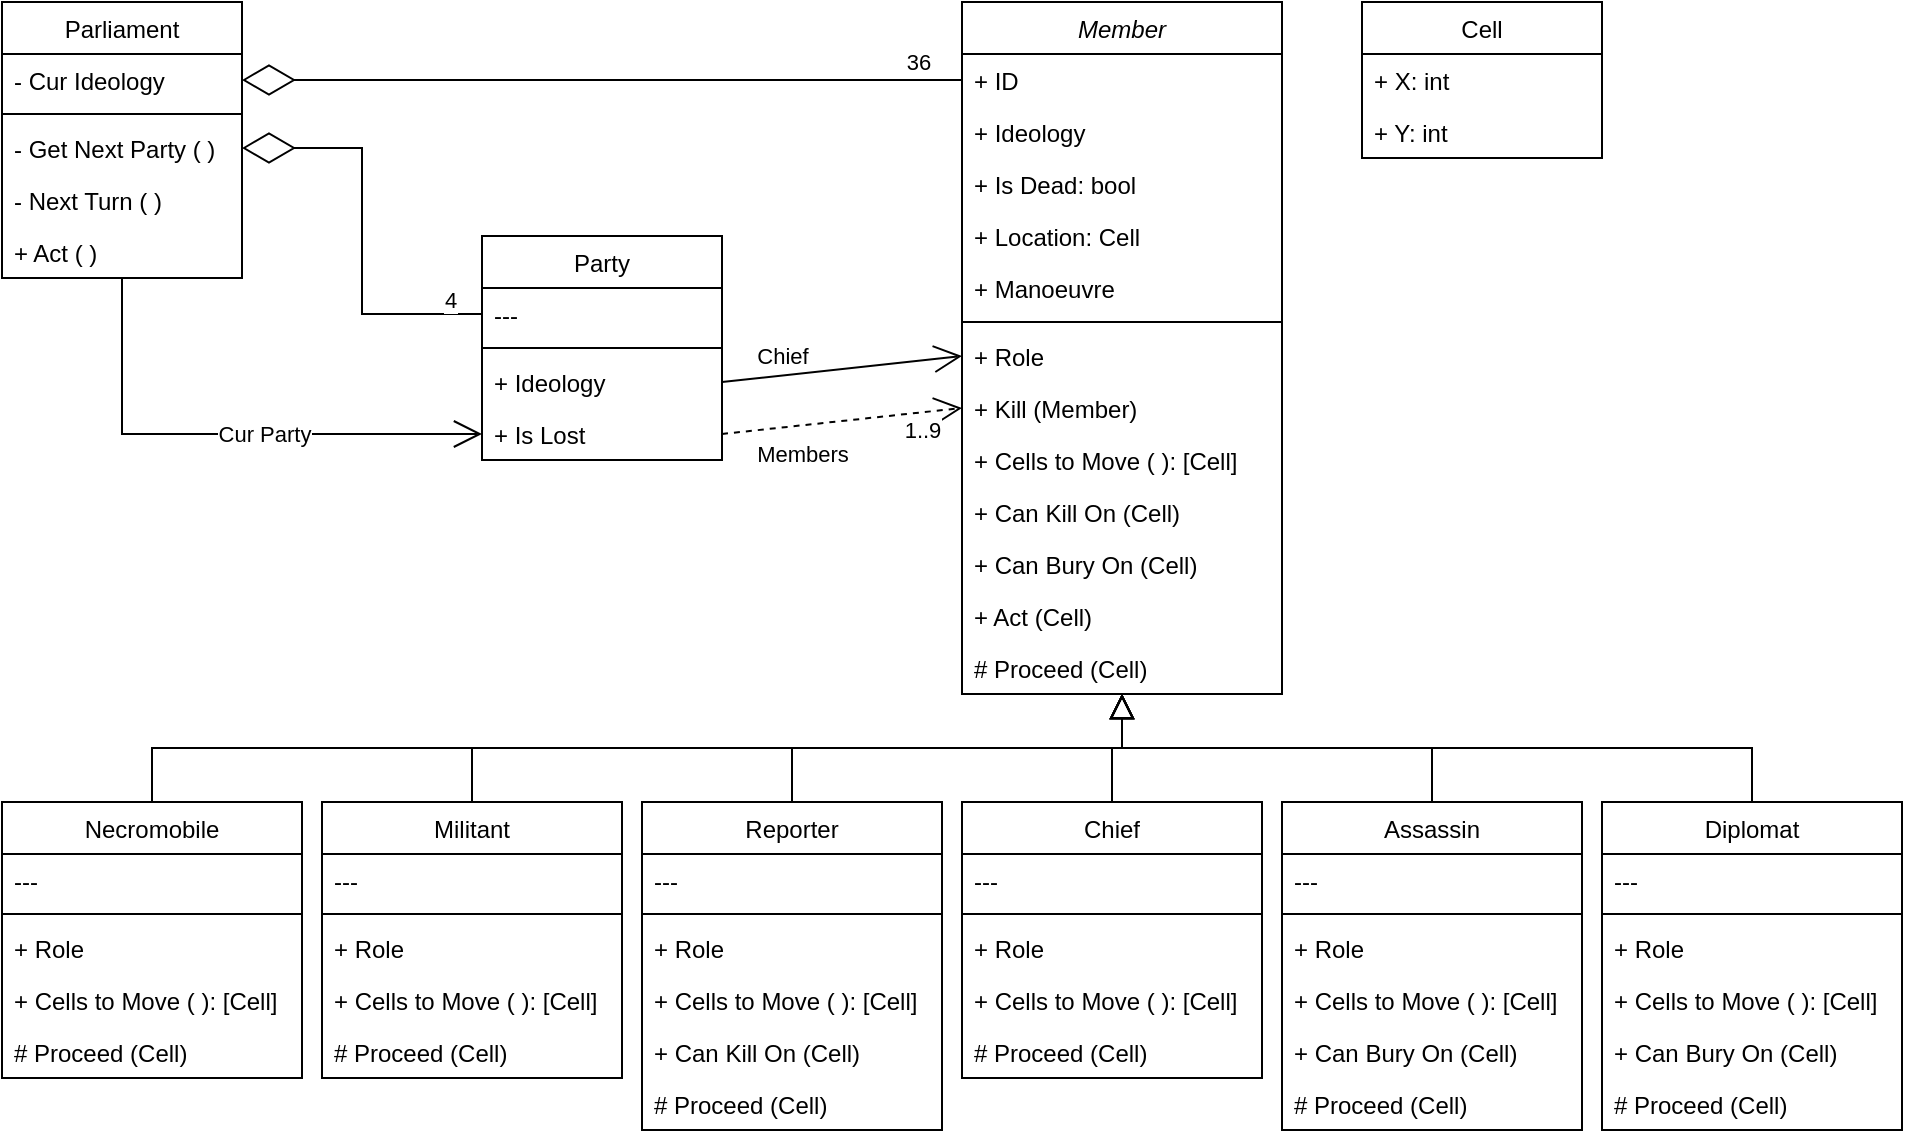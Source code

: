 <mxfile version="20.6.2" type="github">
  <diagram id="C5RBs43oDa-KdzZeNtuy" name="Classes">
    <mxGraphModel dx="1292" dy="703" grid="1" gridSize="10" guides="1" tooltips="1" connect="1" arrows="1" fold="1" page="1" pageScale="1" pageWidth="1169" pageHeight="827" math="0" shadow="0">
      <root>
        <mxCell id="WIyWlLk6GJQsqaUBKTNV-0" />
        <mxCell id="WIyWlLk6GJQsqaUBKTNV-1" parent="WIyWlLk6GJQsqaUBKTNV-0" />
        <mxCell id="zkfFHV4jXpPFQw0GAbJ--0" value="Member" style="swimlane;fontStyle=2;align=center;verticalAlign=top;childLayout=stackLayout;horizontal=1;startSize=26;horizontalStack=0;resizeParent=1;resizeLast=0;collapsible=1;marginBottom=0;rounded=0;shadow=0;strokeWidth=1;" parent="WIyWlLk6GJQsqaUBKTNV-1" vertex="1">
          <mxGeometry x="560" y="80" width="160" height="346" as="geometry">
            <mxRectangle x="230" y="140" width="160" height="26" as="alternateBounds" />
          </mxGeometry>
        </mxCell>
        <mxCell id="zkfFHV4jXpPFQw0GAbJ--1" value="+ ID" style="text;align=left;verticalAlign=top;spacingLeft=4;spacingRight=4;overflow=hidden;rotatable=0;points=[[0,0.5],[1,0.5]];portConstraint=eastwest;" parent="zkfFHV4jXpPFQw0GAbJ--0" vertex="1">
          <mxGeometry y="26" width="160" height="26" as="geometry" />
        </mxCell>
        <mxCell id="mJDjyZB0HMVaEcLKdFet-34" value="+ Ideology" style="text;align=left;verticalAlign=top;spacingLeft=4;spacingRight=4;overflow=hidden;rotatable=0;points=[[0,0.5],[1,0.5]];portConstraint=eastwest;" vertex="1" parent="zkfFHV4jXpPFQw0GAbJ--0">
          <mxGeometry y="52" width="160" height="26" as="geometry" />
        </mxCell>
        <mxCell id="hrejwmupJxw2dykccQO4-26" value="+ Is Dead: bool" style="text;strokeColor=none;fillColor=none;align=left;verticalAlign=top;spacingLeft=4;spacingRight=4;overflow=hidden;rotatable=0;points=[[0,0.5],[1,0.5]];portConstraint=eastwest;" parent="zkfFHV4jXpPFQw0GAbJ--0" vertex="1">
          <mxGeometry y="78" width="160" height="26" as="geometry" />
        </mxCell>
        <mxCell id="hrejwmupJxw2dykccQO4-31" value="+ Location: Cell" style="text;strokeColor=none;fillColor=none;align=left;verticalAlign=top;spacingLeft=4;spacingRight=4;overflow=hidden;rotatable=0;points=[[0,0.5],[1,0.5]];portConstraint=eastwest;" parent="zkfFHV4jXpPFQw0GAbJ--0" vertex="1">
          <mxGeometry y="104" width="160" height="26" as="geometry" />
        </mxCell>
        <mxCell id="hrejwmupJxw2dykccQO4-27" value="+ Manoeuvre" style="text;strokeColor=none;fillColor=none;align=left;verticalAlign=top;spacingLeft=4;spacingRight=4;overflow=hidden;rotatable=0;points=[[0,0.5],[1,0.5]];portConstraint=eastwest;" parent="zkfFHV4jXpPFQw0GAbJ--0" vertex="1">
          <mxGeometry y="130" width="160" height="26" as="geometry" />
        </mxCell>
        <mxCell id="hrejwmupJxw2dykccQO4-24" value="" style="line;strokeWidth=1;fillColor=none;align=left;verticalAlign=middle;spacingTop=-1;spacingLeft=3;spacingRight=3;rotatable=0;labelPosition=right;points=[];portConstraint=eastwest;strokeColor=inherit;" parent="zkfFHV4jXpPFQw0GAbJ--0" vertex="1">
          <mxGeometry y="156" width="160" height="8" as="geometry" />
        </mxCell>
        <mxCell id="zkfFHV4jXpPFQw0GAbJ--2" value="+ Role" style="text;align=left;verticalAlign=top;spacingLeft=4;spacingRight=4;overflow=hidden;rotatable=0;points=[[0,0.5],[1,0.5]];portConstraint=eastwest;rounded=0;shadow=0;html=0;" parent="zkfFHV4jXpPFQw0GAbJ--0" vertex="1">
          <mxGeometry y="164" width="160" height="26" as="geometry" />
        </mxCell>
        <mxCell id="mJDjyZB0HMVaEcLKdFet-35" value="+ Kill (Member)" style="text;strokeColor=none;fillColor=none;align=left;verticalAlign=top;spacingLeft=4;spacingRight=4;overflow=hidden;rotatable=0;points=[[0,0.5],[1,0.5]];portConstraint=eastwest;" vertex="1" parent="zkfFHV4jXpPFQw0GAbJ--0">
          <mxGeometry y="190" width="160" height="26" as="geometry" />
        </mxCell>
        <mxCell id="mJDjyZB0HMVaEcLKdFet-36" value="+ Cells to Move ( ): [Cell]" style="text;strokeColor=none;fillColor=none;align=left;verticalAlign=top;spacingLeft=4;spacingRight=4;overflow=hidden;rotatable=0;points=[[0,0.5],[1,0.5]];portConstraint=eastwest;" vertex="1" parent="zkfFHV4jXpPFQw0GAbJ--0">
          <mxGeometry y="216" width="160" height="26" as="geometry" />
        </mxCell>
        <mxCell id="mJDjyZB0HMVaEcLKdFet-37" value="+ Can Kill On (Cell)" style="text;strokeColor=none;fillColor=none;align=left;verticalAlign=top;spacingLeft=4;spacingRight=4;overflow=hidden;rotatable=0;points=[[0,0.5],[1,0.5]];portConstraint=eastwest;" vertex="1" parent="zkfFHV4jXpPFQw0GAbJ--0">
          <mxGeometry y="242" width="160" height="26" as="geometry" />
        </mxCell>
        <mxCell id="mJDjyZB0HMVaEcLKdFet-38" value="+ Can Bury On (Cell)" style="text;strokeColor=none;fillColor=none;align=left;verticalAlign=top;spacingLeft=4;spacingRight=4;overflow=hidden;rotatable=0;points=[[0,0.5],[1,0.5]];portConstraint=eastwest;" vertex="1" parent="zkfFHV4jXpPFQw0GAbJ--0">
          <mxGeometry y="268" width="160" height="26" as="geometry" />
        </mxCell>
        <mxCell id="zkfFHV4jXpPFQw0GAbJ--3" value="+ Act (Cell)" style="text;align=left;verticalAlign=top;spacingLeft=4;spacingRight=4;overflow=hidden;rotatable=0;points=[[0,0.5],[1,0.5]];portConstraint=eastwest;rounded=0;shadow=0;html=0;" parent="zkfFHV4jXpPFQw0GAbJ--0" vertex="1">
          <mxGeometry y="294" width="160" height="26" as="geometry" />
        </mxCell>
        <mxCell id="hrejwmupJxw2dykccQO4-28" value="# Proceed (Cell)" style="text;strokeColor=none;fillColor=none;align=left;verticalAlign=top;spacingLeft=4;spacingRight=4;overflow=hidden;rotatable=0;points=[[0,0.5],[1,0.5]];portConstraint=eastwest;" parent="zkfFHV4jXpPFQw0GAbJ--0" vertex="1">
          <mxGeometry y="320" width="160" height="26" as="geometry" />
        </mxCell>
        <mxCell id="zkfFHV4jXpPFQw0GAbJ--6" value="Chief" style="swimlane;fontStyle=0;align=center;verticalAlign=top;childLayout=stackLayout;horizontal=1;startSize=26;horizontalStack=0;resizeParent=1;resizeLast=0;collapsible=1;marginBottom=0;rounded=0;shadow=0;strokeWidth=1;" parent="WIyWlLk6GJQsqaUBKTNV-1" vertex="1">
          <mxGeometry x="560" y="480" width="150" height="138" as="geometry">
            <mxRectangle x="130" y="380" width="160" height="26" as="alternateBounds" />
          </mxGeometry>
        </mxCell>
        <mxCell id="mJDjyZB0HMVaEcLKdFet-51" value="---" style="text;strokeColor=none;fillColor=none;align=left;verticalAlign=top;spacingLeft=4;spacingRight=4;overflow=hidden;rotatable=0;points=[[0,0.5],[1,0.5]];portConstraint=eastwest;" vertex="1" parent="zkfFHV4jXpPFQw0GAbJ--6">
          <mxGeometry y="26" width="150" height="26" as="geometry" />
        </mxCell>
        <mxCell id="mJDjyZB0HMVaEcLKdFet-28" value="" style="line;strokeWidth=1;fillColor=none;align=left;verticalAlign=middle;spacingTop=-1;spacingLeft=3;spacingRight=3;rotatable=0;labelPosition=right;points=[];portConstraint=eastwest;strokeColor=inherit;" vertex="1" parent="zkfFHV4jXpPFQw0GAbJ--6">
          <mxGeometry y="52" width="150" height="8" as="geometry" />
        </mxCell>
        <mxCell id="hrejwmupJxw2dykccQO4-35" value="+ Role" style="text;align=left;verticalAlign=top;spacingLeft=4;spacingRight=4;overflow=hidden;rotatable=0;points=[[0,0.5],[1,0.5]];portConstraint=eastwest;rounded=0;shadow=0;html=0;" parent="zkfFHV4jXpPFQw0GAbJ--6" vertex="1">
          <mxGeometry y="60" width="150" height="26" as="geometry" />
        </mxCell>
        <mxCell id="mJDjyZB0HMVaEcLKdFet-41" value="+ Cells to Move ( ): [Cell]" style="text;strokeColor=none;fillColor=none;align=left;verticalAlign=top;spacingLeft=4;spacingRight=4;overflow=hidden;rotatable=0;points=[[0,0.5],[1,0.5]];portConstraint=eastwest;" vertex="1" parent="zkfFHV4jXpPFQw0GAbJ--6">
          <mxGeometry y="86" width="150" height="26" as="geometry" />
        </mxCell>
        <mxCell id="mJDjyZB0HMVaEcLKdFet-29" value="# Proceed (Cell)" style="text;strokeColor=none;fillColor=none;align=left;verticalAlign=top;spacingLeft=4;spacingRight=4;overflow=hidden;rotatable=0;points=[[0,0.5],[1,0.5]];portConstraint=eastwest;" vertex="1" parent="zkfFHV4jXpPFQw0GAbJ--6">
          <mxGeometry y="112" width="150" height="26" as="geometry" />
        </mxCell>
        <mxCell id="zkfFHV4jXpPFQw0GAbJ--12" value="" style="endArrow=block;endSize=10;endFill=0;shadow=0;strokeWidth=1;rounded=0;edgeStyle=elbowEdgeStyle;elbow=vertical;" parent="WIyWlLk6GJQsqaUBKTNV-1" source="zkfFHV4jXpPFQw0GAbJ--6" target="zkfFHV4jXpPFQw0GAbJ--0" edge="1">
          <mxGeometry width="160" relative="1" as="geometry">
            <mxPoint x="620" y="163" as="sourcePoint" />
            <mxPoint x="620" y="163" as="targetPoint" />
          </mxGeometry>
        </mxCell>
        <mxCell id="zkfFHV4jXpPFQw0GAbJ--16" value="" style="endArrow=block;endSize=10;endFill=0;shadow=0;strokeWidth=1;rounded=0;edgeStyle=elbowEdgeStyle;elbow=vertical;" parent="WIyWlLk6GJQsqaUBKTNV-1" source="hrejwmupJxw2dykccQO4-36" target="zkfFHV4jXpPFQw0GAbJ--0" edge="1">
          <mxGeometry width="160" relative="1" as="geometry">
            <mxPoint x="800" y="360" as="sourcePoint" />
            <mxPoint x="730" y="231" as="targetPoint" />
          </mxGeometry>
        </mxCell>
        <mxCell id="zkfFHV4jXpPFQw0GAbJ--17" value="Party" style="swimlane;fontStyle=0;align=center;verticalAlign=top;childLayout=stackLayout;horizontal=1;startSize=26;horizontalStack=0;resizeParent=1;resizeLast=0;collapsible=1;marginBottom=0;rounded=0;shadow=0;strokeWidth=1;" parent="WIyWlLk6GJQsqaUBKTNV-1" vertex="1">
          <mxGeometry x="320" y="197" width="120" height="112" as="geometry">
            <mxRectangle x="550" y="140" width="160" height="26" as="alternateBounds" />
          </mxGeometry>
        </mxCell>
        <mxCell id="hrejwmupJxw2dykccQO4-23" value="---" style="text;strokeColor=none;fillColor=none;align=left;verticalAlign=top;spacingLeft=4;spacingRight=4;overflow=hidden;rotatable=0;points=[[0,0.5],[1,0.5]];portConstraint=eastwest;" parent="zkfFHV4jXpPFQw0GAbJ--17" vertex="1">
          <mxGeometry y="26" width="120" height="26" as="geometry" />
        </mxCell>
        <mxCell id="hrejwmupJxw2dykccQO4-22" value="" style="line;strokeWidth=1;fillColor=none;align=left;verticalAlign=middle;spacingTop=-1;spacingLeft=3;spacingRight=3;rotatable=0;labelPosition=right;points=[];portConstraint=eastwest;strokeColor=inherit;" parent="zkfFHV4jXpPFQw0GAbJ--17" vertex="1">
          <mxGeometry y="52" width="120" height="8" as="geometry" />
        </mxCell>
        <mxCell id="zkfFHV4jXpPFQw0GAbJ--18" value="+ Ideology" style="text;align=left;verticalAlign=top;spacingLeft=4;spacingRight=4;overflow=hidden;rotatable=0;points=[[0,0.5],[1,0.5]];portConstraint=eastwest;" parent="zkfFHV4jXpPFQw0GAbJ--17" vertex="1">
          <mxGeometry y="60" width="120" height="26" as="geometry" />
        </mxCell>
        <mxCell id="zkfFHV4jXpPFQw0GAbJ--19" value="+ Is Lost" style="text;align=left;verticalAlign=top;spacingLeft=4;spacingRight=4;overflow=hidden;rotatable=0;points=[[0,0.5],[1,0.5]];portConstraint=eastwest;rounded=0;shadow=0;html=0;" parent="zkfFHV4jXpPFQw0GAbJ--17" vertex="1">
          <mxGeometry y="86" width="120" height="26" as="geometry" />
        </mxCell>
        <mxCell id="zkfFHV4jXpPFQw0GAbJ--26" value="" style="endArrow=open;shadow=0;strokeWidth=1;rounded=0;endFill=0;elbow=vertical;dashed=1;exitX=1;exitY=0.5;exitDx=0;exitDy=0;entryX=0;entryY=0.5;entryDx=0;entryDy=0;endSize=12;" parent="WIyWlLk6GJQsqaUBKTNV-1" source="zkfFHV4jXpPFQw0GAbJ--19" target="mJDjyZB0HMVaEcLKdFet-35" edge="1">
          <mxGeometry x="0.5" y="41" relative="1" as="geometry">
            <mxPoint x="10" y="172" as="sourcePoint" />
            <mxPoint x="-150" y="172" as="targetPoint" />
            <mxPoint x="-40" y="32" as="offset" />
          </mxGeometry>
        </mxCell>
        <mxCell id="mJDjyZB0HMVaEcLKdFet-15" value="Members" style="edgeLabel;html=1;align=center;verticalAlign=middle;resizable=0;points=[];" vertex="1" connectable="0" parent="zkfFHV4jXpPFQw0GAbJ--26">
          <mxGeometry x="-0.274" y="1" relative="1" as="geometry">
            <mxPoint x="-4" y="15" as="offset" />
          </mxGeometry>
        </mxCell>
        <mxCell id="mJDjyZB0HMVaEcLKdFet-21" value="1..9" style="edgeLabel;html=1;align=center;verticalAlign=middle;resizable=0;points=[];" vertex="1" connectable="0" parent="zkfFHV4jXpPFQw0GAbJ--26">
          <mxGeometry x="0.692" y="-1" relative="1" as="geometry">
            <mxPoint x="-2" y="8" as="offset" />
          </mxGeometry>
        </mxCell>
        <mxCell id="hrejwmupJxw2dykccQO4-0" value="Parliament" style="swimlane;fontStyle=0;childLayout=stackLayout;horizontal=1;startSize=26;fillColor=none;horizontalStack=0;resizeParent=1;resizeParentMax=0;resizeLast=0;collapsible=1;marginBottom=0;" parent="WIyWlLk6GJQsqaUBKTNV-1" vertex="1">
          <mxGeometry x="80" y="80" width="120" height="138" as="geometry" />
        </mxCell>
        <mxCell id="hrejwmupJxw2dykccQO4-1" value="- Cur Ideology" style="text;strokeColor=none;fillColor=none;align=left;verticalAlign=top;spacingLeft=4;spacingRight=4;overflow=hidden;rotatable=0;points=[[0,0.5],[1,0.5]];portConstraint=eastwest;" parent="hrejwmupJxw2dykccQO4-0" vertex="1">
          <mxGeometry y="26" width="120" height="26" as="geometry" />
        </mxCell>
        <mxCell id="hrejwmupJxw2dykccQO4-19" value="" style="line;strokeWidth=1;fillColor=none;align=left;verticalAlign=middle;spacingTop=-1;spacingLeft=3;spacingRight=3;rotatable=0;labelPosition=right;points=[];portConstraint=eastwest;strokeColor=inherit;" parent="hrejwmupJxw2dykccQO4-0" vertex="1">
          <mxGeometry y="52" width="120" height="8" as="geometry" />
        </mxCell>
        <mxCell id="hrejwmupJxw2dykccQO4-18" value="- Get Next Party ( )" style="text;strokeColor=none;fillColor=none;align=left;verticalAlign=top;spacingLeft=4;spacingRight=4;overflow=hidden;rotatable=0;points=[[0,0.5],[1,0.5]];portConstraint=eastwest;" parent="hrejwmupJxw2dykccQO4-0" vertex="1">
          <mxGeometry y="60" width="120" height="26" as="geometry" />
        </mxCell>
        <mxCell id="hrejwmupJxw2dykccQO4-20" value="- Next Turn ( )" style="text;strokeColor=none;fillColor=none;align=left;verticalAlign=top;spacingLeft=4;spacingRight=4;overflow=hidden;rotatable=0;points=[[0,0.5],[1,0.5]];portConstraint=eastwest;" parent="hrejwmupJxw2dykccQO4-0" vertex="1">
          <mxGeometry y="86" width="120" height="26" as="geometry" />
        </mxCell>
        <mxCell id="hrejwmupJxw2dykccQO4-21" value="+ Act ( )" style="text;strokeColor=none;fillColor=none;align=left;verticalAlign=top;spacingLeft=4;spacingRight=4;overflow=hidden;rotatable=0;points=[[0,0.5],[1,0.5]];portConstraint=eastwest;" parent="hrejwmupJxw2dykccQO4-0" vertex="1">
          <mxGeometry y="112" width="120" height="26" as="geometry" />
        </mxCell>
        <mxCell id="hrejwmupJxw2dykccQO4-4" value="Cell" style="swimlane;fontStyle=0;childLayout=stackLayout;horizontal=1;startSize=26;fillColor=none;horizontalStack=0;resizeParent=1;resizeParentMax=0;resizeLast=0;collapsible=1;marginBottom=0;" parent="WIyWlLk6GJQsqaUBKTNV-1" vertex="1">
          <mxGeometry x="760" y="80" width="120" height="78" as="geometry" />
        </mxCell>
        <mxCell id="hrejwmupJxw2dykccQO4-5" value="+ X: int" style="text;strokeColor=none;fillColor=none;align=left;verticalAlign=top;spacingLeft=4;spacingRight=4;overflow=hidden;rotatable=0;points=[[0,0.5],[1,0.5]];portConstraint=eastwest;" parent="hrejwmupJxw2dykccQO4-4" vertex="1">
          <mxGeometry y="26" width="120" height="26" as="geometry" />
        </mxCell>
        <mxCell id="hrejwmupJxw2dykccQO4-6" value="+ Y: int" style="text;strokeColor=none;fillColor=none;align=left;verticalAlign=top;spacingLeft=4;spacingRight=4;overflow=hidden;rotatable=0;points=[[0,0.5],[1,0.5]];portConstraint=eastwest;" parent="hrejwmupJxw2dykccQO4-4" vertex="1">
          <mxGeometry y="52" width="120" height="26" as="geometry" />
        </mxCell>
        <mxCell id="hrejwmupJxw2dykccQO4-36" value="Assassin" style="swimlane;fontStyle=0;align=center;verticalAlign=top;childLayout=stackLayout;horizontal=1;startSize=26;horizontalStack=0;resizeParent=1;resizeLast=0;collapsible=1;marginBottom=0;rounded=0;shadow=0;strokeWidth=1;" parent="WIyWlLk6GJQsqaUBKTNV-1" vertex="1">
          <mxGeometry x="720" y="480" width="150" height="164" as="geometry">
            <mxRectangle x="130" y="380" width="160" height="26" as="alternateBounds" />
          </mxGeometry>
        </mxCell>
        <mxCell id="mJDjyZB0HMVaEcLKdFet-52" value="---" style="text;strokeColor=none;fillColor=none;align=left;verticalAlign=top;spacingLeft=4;spacingRight=4;overflow=hidden;rotatable=0;points=[[0,0.5],[1,0.5]];portConstraint=eastwest;" vertex="1" parent="hrejwmupJxw2dykccQO4-36">
          <mxGeometry y="26" width="150" height="26" as="geometry" />
        </mxCell>
        <mxCell id="mJDjyZB0HMVaEcLKdFet-30" value="" style="line;strokeWidth=1;fillColor=none;align=left;verticalAlign=middle;spacingTop=-1;spacingLeft=3;spacingRight=3;rotatable=0;labelPosition=right;points=[];portConstraint=eastwest;strokeColor=inherit;" vertex="1" parent="hrejwmupJxw2dykccQO4-36">
          <mxGeometry y="52" width="150" height="8" as="geometry" />
        </mxCell>
        <mxCell id="hrejwmupJxw2dykccQO4-37" value="+ Role" style="text;align=left;verticalAlign=top;spacingLeft=4;spacingRight=4;overflow=hidden;rotatable=0;points=[[0,0.5],[1,0.5]];portConstraint=eastwest;rounded=0;shadow=0;html=0;" parent="hrejwmupJxw2dykccQO4-36" vertex="1">
          <mxGeometry y="60" width="150" height="26" as="geometry" />
        </mxCell>
        <mxCell id="mJDjyZB0HMVaEcLKdFet-39" value="+ Cells to Move ( ): [Cell]" style="text;strokeColor=none;fillColor=none;align=left;verticalAlign=top;spacingLeft=4;spacingRight=4;overflow=hidden;rotatable=0;points=[[0,0.5],[1,0.5]];portConstraint=eastwest;" vertex="1" parent="hrejwmupJxw2dykccQO4-36">
          <mxGeometry y="86" width="150" height="26" as="geometry" />
        </mxCell>
        <mxCell id="mJDjyZB0HMVaEcLKdFet-40" value="+ Can Bury On (Cell)" style="text;strokeColor=none;fillColor=none;align=left;verticalAlign=top;spacingLeft=4;spacingRight=4;overflow=hidden;rotatable=0;points=[[0,0.5],[1,0.5]];portConstraint=eastwest;" vertex="1" parent="hrejwmupJxw2dykccQO4-36">
          <mxGeometry y="112" width="150" height="26" as="geometry" />
        </mxCell>
        <mxCell id="mJDjyZB0HMVaEcLKdFet-31" value="# Proceed (Cell)" style="text;strokeColor=none;fillColor=none;align=left;verticalAlign=top;spacingLeft=4;spacingRight=4;overflow=hidden;rotatable=0;points=[[0,0.5],[1,0.5]];portConstraint=eastwest;" vertex="1" parent="hrejwmupJxw2dykccQO4-36">
          <mxGeometry y="138" width="150" height="26" as="geometry" />
        </mxCell>
        <mxCell id="hrejwmupJxw2dykccQO4-38" value="Diplomat" style="swimlane;fontStyle=0;align=center;verticalAlign=top;childLayout=stackLayout;horizontal=1;startSize=26;horizontalStack=0;resizeParent=1;resizeLast=0;collapsible=1;marginBottom=0;rounded=0;shadow=0;strokeWidth=1;" parent="WIyWlLk6GJQsqaUBKTNV-1" vertex="1">
          <mxGeometry x="880" y="480" width="150" height="164" as="geometry">
            <mxRectangle x="130" y="380" width="160" height="26" as="alternateBounds" />
          </mxGeometry>
        </mxCell>
        <mxCell id="mJDjyZB0HMVaEcLKdFet-53" value="---" style="text;strokeColor=none;fillColor=none;align=left;verticalAlign=top;spacingLeft=4;spacingRight=4;overflow=hidden;rotatable=0;points=[[0,0.5],[1,0.5]];portConstraint=eastwest;" vertex="1" parent="hrejwmupJxw2dykccQO4-38">
          <mxGeometry y="26" width="150" height="26" as="geometry" />
        </mxCell>
        <mxCell id="mJDjyZB0HMVaEcLKdFet-32" value="" style="line;strokeWidth=1;fillColor=none;align=left;verticalAlign=middle;spacingTop=-1;spacingLeft=3;spacingRight=3;rotatable=0;labelPosition=right;points=[];portConstraint=eastwest;strokeColor=inherit;" vertex="1" parent="hrejwmupJxw2dykccQO4-38">
          <mxGeometry y="52" width="150" height="8" as="geometry" />
        </mxCell>
        <mxCell id="hrejwmupJxw2dykccQO4-39" value="+ Role" style="text;align=left;verticalAlign=top;spacingLeft=4;spacingRight=4;overflow=hidden;rotatable=0;points=[[0,0.5],[1,0.5]];portConstraint=eastwest;rounded=0;shadow=0;html=0;" parent="hrejwmupJxw2dykccQO4-38" vertex="1">
          <mxGeometry y="60" width="150" height="26" as="geometry" />
        </mxCell>
        <mxCell id="mJDjyZB0HMVaEcLKdFet-42" value="+ Cells to Move ( ): [Cell]" style="text;strokeColor=none;fillColor=none;align=left;verticalAlign=top;spacingLeft=4;spacingRight=4;overflow=hidden;rotatable=0;points=[[0,0.5],[1,0.5]];portConstraint=eastwest;" vertex="1" parent="hrejwmupJxw2dykccQO4-38">
          <mxGeometry y="86" width="150" height="26" as="geometry" />
        </mxCell>
        <mxCell id="mJDjyZB0HMVaEcLKdFet-43" value="+ Can Bury On (Cell)" style="text;strokeColor=none;fillColor=none;align=left;verticalAlign=top;spacingLeft=4;spacingRight=4;overflow=hidden;rotatable=0;points=[[0,0.5],[1,0.5]];portConstraint=eastwest;" vertex="1" parent="hrejwmupJxw2dykccQO4-38">
          <mxGeometry y="112" width="150" height="26" as="geometry" />
        </mxCell>
        <mxCell id="mJDjyZB0HMVaEcLKdFet-33" value="# Proceed (Cell)" style="text;strokeColor=none;fillColor=none;align=left;verticalAlign=top;spacingLeft=4;spacingRight=4;overflow=hidden;rotatable=0;points=[[0,0.5],[1,0.5]];portConstraint=eastwest;" vertex="1" parent="hrejwmupJxw2dykccQO4-38">
          <mxGeometry y="138" width="150" height="26" as="geometry" />
        </mxCell>
        <mxCell id="hrejwmupJxw2dykccQO4-40" value="Reporter" style="swimlane;fontStyle=0;align=center;verticalAlign=top;childLayout=stackLayout;horizontal=1;startSize=26;horizontalStack=0;resizeParent=1;resizeLast=0;collapsible=1;marginBottom=0;rounded=0;shadow=0;strokeWidth=1;" parent="WIyWlLk6GJQsqaUBKTNV-1" vertex="1">
          <mxGeometry x="400" y="480" width="150" height="164" as="geometry">
            <mxRectangle x="130" y="380" width="160" height="26" as="alternateBounds" />
          </mxGeometry>
        </mxCell>
        <mxCell id="mJDjyZB0HMVaEcLKdFet-50" value="---" style="text;strokeColor=none;fillColor=none;align=left;verticalAlign=top;spacingLeft=4;spacingRight=4;overflow=hidden;rotatable=0;points=[[0,0.5],[1,0.5]];portConstraint=eastwest;" vertex="1" parent="hrejwmupJxw2dykccQO4-40">
          <mxGeometry y="26" width="150" height="26" as="geometry" />
        </mxCell>
        <mxCell id="mJDjyZB0HMVaEcLKdFet-26" value="" style="line;strokeWidth=1;fillColor=none;align=left;verticalAlign=middle;spacingTop=-1;spacingLeft=3;spacingRight=3;rotatable=0;labelPosition=right;points=[];portConstraint=eastwest;strokeColor=inherit;" vertex="1" parent="hrejwmupJxw2dykccQO4-40">
          <mxGeometry y="52" width="150" height="8" as="geometry" />
        </mxCell>
        <mxCell id="hrejwmupJxw2dykccQO4-41" value="+ Role" style="text;align=left;verticalAlign=top;spacingLeft=4;spacingRight=4;overflow=hidden;rotatable=0;points=[[0,0.5],[1,0.5]];portConstraint=eastwest;rounded=0;shadow=0;html=0;" parent="hrejwmupJxw2dykccQO4-40" vertex="1">
          <mxGeometry y="60" width="150" height="26" as="geometry" />
        </mxCell>
        <mxCell id="mJDjyZB0HMVaEcLKdFet-46" value="+ Cells to Move ( ): [Cell]" style="text;strokeColor=none;fillColor=none;align=left;verticalAlign=top;spacingLeft=4;spacingRight=4;overflow=hidden;rotatable=0;points=[[0,0.5],[1,0.5]];portConstraint=eastwest;" vertex="1" parent="hrejwmupJxw2dykccQO4-40">
          <mxGeometry y="86" width="150" height="26" as="geometry" />
        </mxCell>
        <mxCell id="mJDjyZB0HMVaEcLKdFet-47" value="+ Can Kill On (Cell)" style="text;strokeColor=none;fillColor=none;align=left;verticalAlign=top;spacingLeft=4;spacingRight=4;overflow=hidden;rotatable=0;points=[[0,0.5],[1,0.5]];portConstraint=eastwest;" vertex="1" parent="hrejwmupJxw2dykccQO4-40">
          <mxGeometry y="112" width="150" height="26" as="geometry" />
        </mxCell>
        <mxCell id="mJDjyZB0HMVaEcLKdFet-27" value="# Proceed (Cell)" style="text;strokeColor=none;fillColor=none;align=left;verticalAlign=top;spacingLeft=4;spacingRight=4;overflow=hidden;rotatable=0;points=[[0,0.5],[1,0.5]];portConstraint=eastwest;" vertex="1" parent="hrejwmupJxw2dykccQO4-40">
          <mxGeometry y="138" width="150" height="26" as="geometry" />
        </mxCell>
        <mxCell id="hrejwmupJxw2dykccQO4-42" value="Militant" style="swimlane;fontStyle=0;align=center;verticalAlign=top;childLayout=stackLayout;horizontal=1;startSize=26;horizontalStack=0;resizeParent=1;resizeLast=0;collapsible=1;marginBottom=0;rounded=0;shadow=0;strokeWidth=1;" parent="WIyWlLk6GJQsqaUBKTNV-1" vertex="1">
          <mxGeometry x="240" y="480" width="150" height="138" as="geometry">
            <mxRectangle x="130" y="380" width="160" height="26" as="alternateBounds" />
          </mxGeometry>
        </mxCell>
        <mxCell id="mJDjyZB0HMVaEcLKdFet-49" value="---" style="text;strokeColor=none;fillColor=none;align=left;verticalAlign=top;spacingLeft=4;spacingRight=4;overflow=hidden;rotatable=0;points=[[0,0.5],[1,0.5]];portConstraint=eastwest;" vertex="1" parent="hrejwmupJxw2dykccQO4-42">
          <mxGeometry y="26" width="150" height="26" as="geometry" />
        </mxCell>
        <mxCell id="mJDjyZB0HMVaEcLKdFet-24" value="" style="line;strokeWidth=1;fillColor=none;align=left;verticalAlign=middle;spacingTop=-1;spacingLeft=3;spacingRight=3;rotatable=0;labelPosition=right;points=[];portConstraint=eastwest;strokeColor=inherit;" vertex="1" parent="hrejwmupJxw2dykccQO4-42">
          <mxGeometry y="52" width="150" height="8" as="geometry" />
        </mxCell>
        <mxCell id="hrejwmupJxw2dykccQO4-43" value="+ Role" style="text;align=left;verticalAlign=top;spacingLeft=4;spacingRight=4;overflow=hidden;rotatable=0;points=[[0,0.5],[1,0.5]];portConstraint=eastwest;rounded=0;shadow=0;html=0;" parent="hrejwmupJxw2dykccQO4-42" vertex="1">
          <mxGeometry y="60" width="150" height="26" as="geometry" />
        </mxCell>
        <mxCell id="mJDjyZB0HMVaEcLKdFet-44" value="+ Cells to Move ( ): [Cell]" style="text;strokeColor=none;fillColor=none;align=left;verticalAlign=top;spacingLeft=4;spacingRight=4;overflow=hidden;rotatable=0;points=[[0,0.5],[1,0.5]];portConstraint=eastwest;" vertex="1" parent="hrejwmupJxw2dykccQO4-42">
          <mxGeometry y="86" width="150" height="26" as="geometry" />
        </mxCell>
        <mxCell id="mJDjyZB0HMVaEcLKdFet-25" value="# Proceed (Cell)" style="text;strokeColor=none;fillColor=none;align=left;verticalAlign=top;spacingLeft=4;spacingRight=4;overflow=hidden;rotatable=0;points=[[0,0.5],[1,0.5]];portConstraint=eastwest;" vertex="1" parent="hrejwmupJxw2dykccQO4-42">
          <mxGeometry y="112" width="150" height="26" as="geometry" />
        </mxCell>
        <mxCell id="hrejwmupJxw2dykccQO4-44" value="Necromobile" style="swimlane;fontStyle=0;align=center;verticalAlign=top;childLayout=stackLayout;horizontal=1;startSize=26;horizontalStack=0;resizeParent=1;resizeLast=0;collapsible=1;marginBottom=0;rounded=0;shadow=0;strokeWidth=1;" parent="WIyWlLk6GJQsqaUBKTNV-1" vertex="1">
          <mxGeometry x="80" y="480" width="150" height="138" as="geometry">
            <mxRectangle x="130" y="380" width="160" height="26" as="alternateBounds" />
          </mxGeometry>
        </mxCell>
        <mxCell id="mJDjyZB0HMVaEcLKdFet-48" value="---" style="text;strokeColor=none;fillColor=none;align=left;verticalAlign=top;spacingLeft=4;spacingRight=4;overflow=hidden;rotatable=0;points=[[0,0.5],[1,0.5]];portConstraint=eastwest;" vertex="1" parent="hrejwmupJxw2dykccQO4-44">
          <mxGeometry y="26" width="150" height="26" as="geometry" />
        </mxCell>
        <mxCell id="mJDjyZB0HMVaEcLKdFet-23" value="" style="line;strokeWidth=1;fillColor=none;align=left;verticalAlign=middle;spacingTop=-1;spacingLeft=3;spacingRight=3;rotatable=0;labelPosition=right;points=[];portConstraint=eastwest;strokeColor=inherit;" vertex="1" parent="hrejwmupJxw2dykccQO4-44">
          <mxGeometry y="52" width="150" height="8" as="geometry" />
        </mxCell>
        <mxCell id="hrejwmupJxw2dykccQO4-45" value="+ Role" style="text;align=left;verticalAlign=top;spacingLeft=4;spacingRight=4;overflow=hidden;rotatable=0;points=[[0,0.5],[1,0.5]];portConstraint=eastwest;rounded=0;shadow=0;html=0;" parent="hrejwmupJxw2dykccQO4-44" vertex="1">
          <mxGeometry y="60" width="150" height="26" as="geometry" />
        </mxCell>
        <mxCell id="mJDjyZB0HMVaEcLKdFet-45" value="+ Cells to Move ( ): [Cell]" style="text;strokeColor=none;fillColor=none;align=left;verticalAlign=top;spacingLeft=4;spacingRight=4;overflow=hidden;rotatable=0;points=[[0,0.5],[1,0.5]];portConstraint=eastwest;" vertex="1" parent="hrejwmupJxw2dykccQO4-44">
          <mxGeometry y="86" width="150" height="26" as="geometry" />
        </mxCell>
        <mxCell id="mJDjyZB0HMVaEcLKdFet-22" value="# Proceed (Cell)" style="text;strokeColor=none;fillColor=none;align=left;verticalAlign=top;spacingLeft=4;spacingRight=4;overflow=hidden;rotatable=0;points=[[0,0.5],[1,0.5]];portConstraint=eastwest;" vertex="1" parent="hrejwmupJxw2dykccQO4-44">
          <mxGeometry y="112" width="150" height="26" as="geometry" />
        </mxCell>
        <mxCell id="hrejwmupJxw2dykccQO4-47" value="" style="endArrow=block;endSize=10;endFill=0;shadow=0;strokeWidth=1;rounded=0;edgeStyle=elbowEdgeStyle;elbow=vertical;" parent="WIyWlLk6GJQsqaUBKTNV-1" source="hrejwmupJxw2dykccQO4-38" target="zkfFHV4jXpPFQw0GAbJ--0" edge="1">
          <mxGeometry width="160" relative="1" as="geometry">
            <mxPoint x="690" y="370" as="sourcePoint" />
            <mxPoint x="550" y="306" as="targetPoint" />
          </mxGeometry>
        </mxCell>
        <mxCell id="hrejwmupJxw2dykccQO4-48" value="" style="endArrow=block;endSize=10;endFill=0;shadow=0;strokeWidth=1;rounded=0;edgeStyle=elbowEdgeStyle;elbow=vertical;" parent="WIyWlLk6GJQsqaUBKTNV-1" source="hrejwmupJxw2dykccQO4-40" target="zkfFHV4jXpPFQw0GAbJ--0" edge="1">
          <mxGeometry width="160" relative="1" as="geometry">
            <mxPoint x="830" y="370" as="sourcePoint" />
            <mxPoint x="550" y="306" as="targetPoint" />
          </mxGeometry>
        </mxCell>
        <mxCell id="hrejwmupJxw2dykccQO4-49" value="" style="endArrow=block;endSize=10;endFill=0;shadow=0;strokeWidth=1;rounded=0;edgeStyle=elbowEdgeStyle;elbow=vertical;" parent="WIyWlLk6GJQsqaUBKTNV-1" source="hrejwmupJxw2dykccQO4-42" target="zkfFHV4jXpPFQw0GAbJ--0" edge="1">
          <mxGeometry width="160" relative="1" as="geometry">
            <mxPoint x="410" y="370" as="sourcePoint" />
            <mxPoint x="550" y="306" as="targetPoint" />
          </mxGeometry>
        </mxCell>
        <mxCell id="hrejwmupJxw2dykccQO4-50" value="" style="endArrow=block;endSize=10;endFill=0;shadow=0;strokeWidth=1;rounded=0;edgeStyle=elbowEdgeStyle;elbow=vertical;" parent="WIyWlLk6GJQsqaUBKTNV-1" source="hrejwmupJxw2dykccQO4-44" target="zkfFHV4jXpPFQw0GAbJ--0" edge="1">
          <mxGeometry width="160" relative="1" as="geometry">
            <mxPoint x="270" y="370" as="sourcePoint" />
            <mxPoint x="550" y="306" as="targetPoint" />
          </mxGeometry>
        </mxCell>
        <mxCell id="mJDjyZB0HMVaEcLKdFet-10" value="" style="endArrow=open;endFill=1;endSize=12;html=1;rounded=0;edgeStyle=orthogonalEdgeStyle;elbow=vertical;entryX=0;entryY=0.5;entryDx=0;entryDy=0;" edge="1" parent="WIyWlLk6GJQsqaUBKTNV-1" source="hrejwmupJxw2dykccQO4-0" target="zkfFHV4jXpPFQw0GAbJ--19">
          <mxGeometry width="160" relative="1" as="geometry">
            <mxPoint x="110" y="290" as="sourcePoint" />
            <mxPoint x="270" y="290" as="targetPoint" />
          </mxGeometry>
        </mxCell>
        <mxCell id="mJDjyZB0HMVaEcLKdFet-11" value="Cur Party" style="edgeLabel;html=1;align=center;verticalAlign=middle;resizable=0;points=[];" vertex="1" connectable="0" parent="mJDjyZB0HMVaEcLKdFet-10">
          <mxGeometry x="0.153" relative="1" as="geometry">
            <mxPoint as="offset" />
          </mxGeometry>
        </mxCell>
        <mxCell id="mJDjyZB0HMVaEcLKdFet-13" value="" style="endArrow=open;endFill=1;endSize=12;html=1;rounded=0;elbow=vertical;entryX=0;entryY=0.5;entryDx=0;entryDy=0;exitX=1;exitY=0.5;exitDx=0;exitDy=0;" edge="1" parent="WIyWlLk6GJQsqaUBKTNV-1" source="zkfFHV4jXpPFQw0GAbJ--18" target="zkfFHV4jXpPFQw0GAbJ--2">
          <mxGeometry width="160" relative="1" as="geometry">
            <mxPoint x="310" y="150" as="sourcePoint" />
            <mxPoint x="470" y="150" as="targetPoint" />
          </mxGeometry>
        </mxCell>
        <mxCell id="mJDjyZB0HMVaEcLKdFet-14" value="Chief" style="edgeLabel;html=1;align=center;verticalAlign=middle;resizable=0;points=[];" vertex="1" connectable="0" parent="mJDjyZB0HMVaEcLKdFet-13">
          <mxGeometry x="0.277" relative="1" as="geometry">
            <mxPoint x="-47" y="-5" as="offset" />
          </mxGeometry>
        </mxCell>
        <mxCell id="mJDjyZB0HMVaEcLKdFet-16" value="" style="endArrow=diamondThin;endFill=0;endSize=24;html=1;rounded=0;sourcePerimeterSpacing=6;targetPerimeterSpacing=12;elbow=vertical;entryX=1;entryY=0.5;entryDx=0;entryDy=0;exitX=0;exitY=0.5;exitDx=0;exitDy=0;" edge="1" parent="WIyWlLk6GJQsqaUBKTNV-1" source="zkfFHV4jXpPFQw0GAbJ--1" target="hrejwmupJxw2dykccQO4-1">
          <mxGeometry width="160" relative="1" as="geometry">
            <mxPoint x="230" y="60" as="sourcePoint" />
            <mxPoint x="390" y="60" as="targetPoint" />
          </mxGeometry>
        </mxCell>
        <mxCell id="mJDjyZB0HMVaEcLKdFet-17" value="36" style="edgeLabel;html=1;align=center;verticalAlign=middle;resizable=0;points=[];" vertex="1" connectable="0" parent="mJDjyZB0HMVaEcLKdFet-16">
          <mxGeometry x="-0.874" relative="1" as="geometry">
            <mxPoint y="-9" as="offset" />
          </mxGeometry>
        </mxCell>
        <mxCell id="mJDjyZB0HMVaEcLKdFet-19" value="" style="endArrow=diamondThin;endFill=0;endSize=24;html=1;rounded=0;sourcePerimeterSpacing=6;targetPerimeterSpacing=12;elbow=vertical;entryX=1;entryY=0.5;entryDx=0;entryDy=0;exitX=0;exitY=0.5;exitDx=0;exitDy=0;edgeStyle=orthogonalEdgeStyle;" edge="1" parent="WIyWlLk6GJQsqaUBKTNV-1" source="hrejwmupJxw2dykccQO4-23" target="hrejwmupJxw2dykccQO4-18">
          <mxGeometry width="160" relative="1" as="geometry">
            <mxPoint x="270" y="40" as="sourcePoint" />
            <mxPoint x="130" y="50" as="targetPoint" />
          </mxGeometry>
        </mxCell>
        <mxCell id="mJDjyZB0HMVaEcLKdFet-20" value="4" style="edgeLabel;html=1;align=center;verticalAlign=middle;resizable=0;points=[];" vertex="1" connectable="0" parent="mJDjyZB0HMVaEcLKdFet-19">
          <mxGeometry x="-0.839" y="1" relative="1" as="geometry">
            <mxPoint y="-8" as="offset" />
          </mxGeometry>
        </mxCell>
      </root>
    </mxGraphModel>
  </diagram>
</mxfile>
